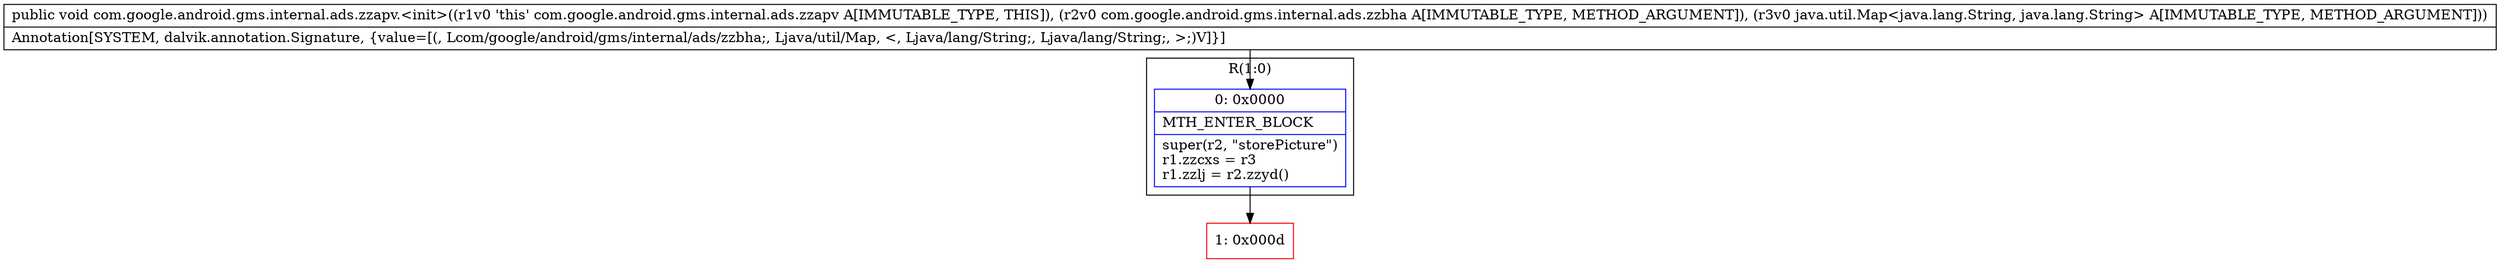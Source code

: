 digraph "CFG forcom.google.android.gms.internal.ads.zzapv.\<init\>(Lcom\/google\/android\/gms\/internal\/ads\/zzbha;Ljava\/util\/Map;)V" {
subgraph cluster_Region_1621041232 {
label = "R(1:0)";
node [shape=record,color=blue];
Node_0 [shape=record,label="{0\:\ 0x0000|MTH_ENTER_BLOCK\l|super(r2, \"storePicture\")\lr1.zzcxs = r3\lr1.zzlj = r2.zzyd()\l}"];
}
Node_1 [shape=record,color=red,label="{1\:\ 0x000d}"];
MethodNode[shape=record,label="{public void com.google.android.gms.internal.ads.zzapv.\<init\>((r1v0 'this' com.google.android.gms.internal.ads.zzapv A[IMMUTABLE_TYPE, THIS]), (r2v0 com.google.android.gms.internal.ads.zzbha A[IMMUTABLE_TYPE, METHOD_ARGUMENT]), (r3v0 java.util.Map\<java.lang.String, java.lang.String\> A[IMMUTABLE_TYPE, METHOD_ARGUMENT]))  | Annotation[SYSTEM, dalvik.annotation.Signature, \{value=[(, Lcom\/google\/android\/gms\/internal\/ads\/zzbha;, Ljava\/util\/Map, \<, Ljava\/lang\/String;, Ljava\/lang\/String;, \>;)V]\}]\l}"];
MethodNode -> Node_0;
Node_0 -> Node_1;
}

